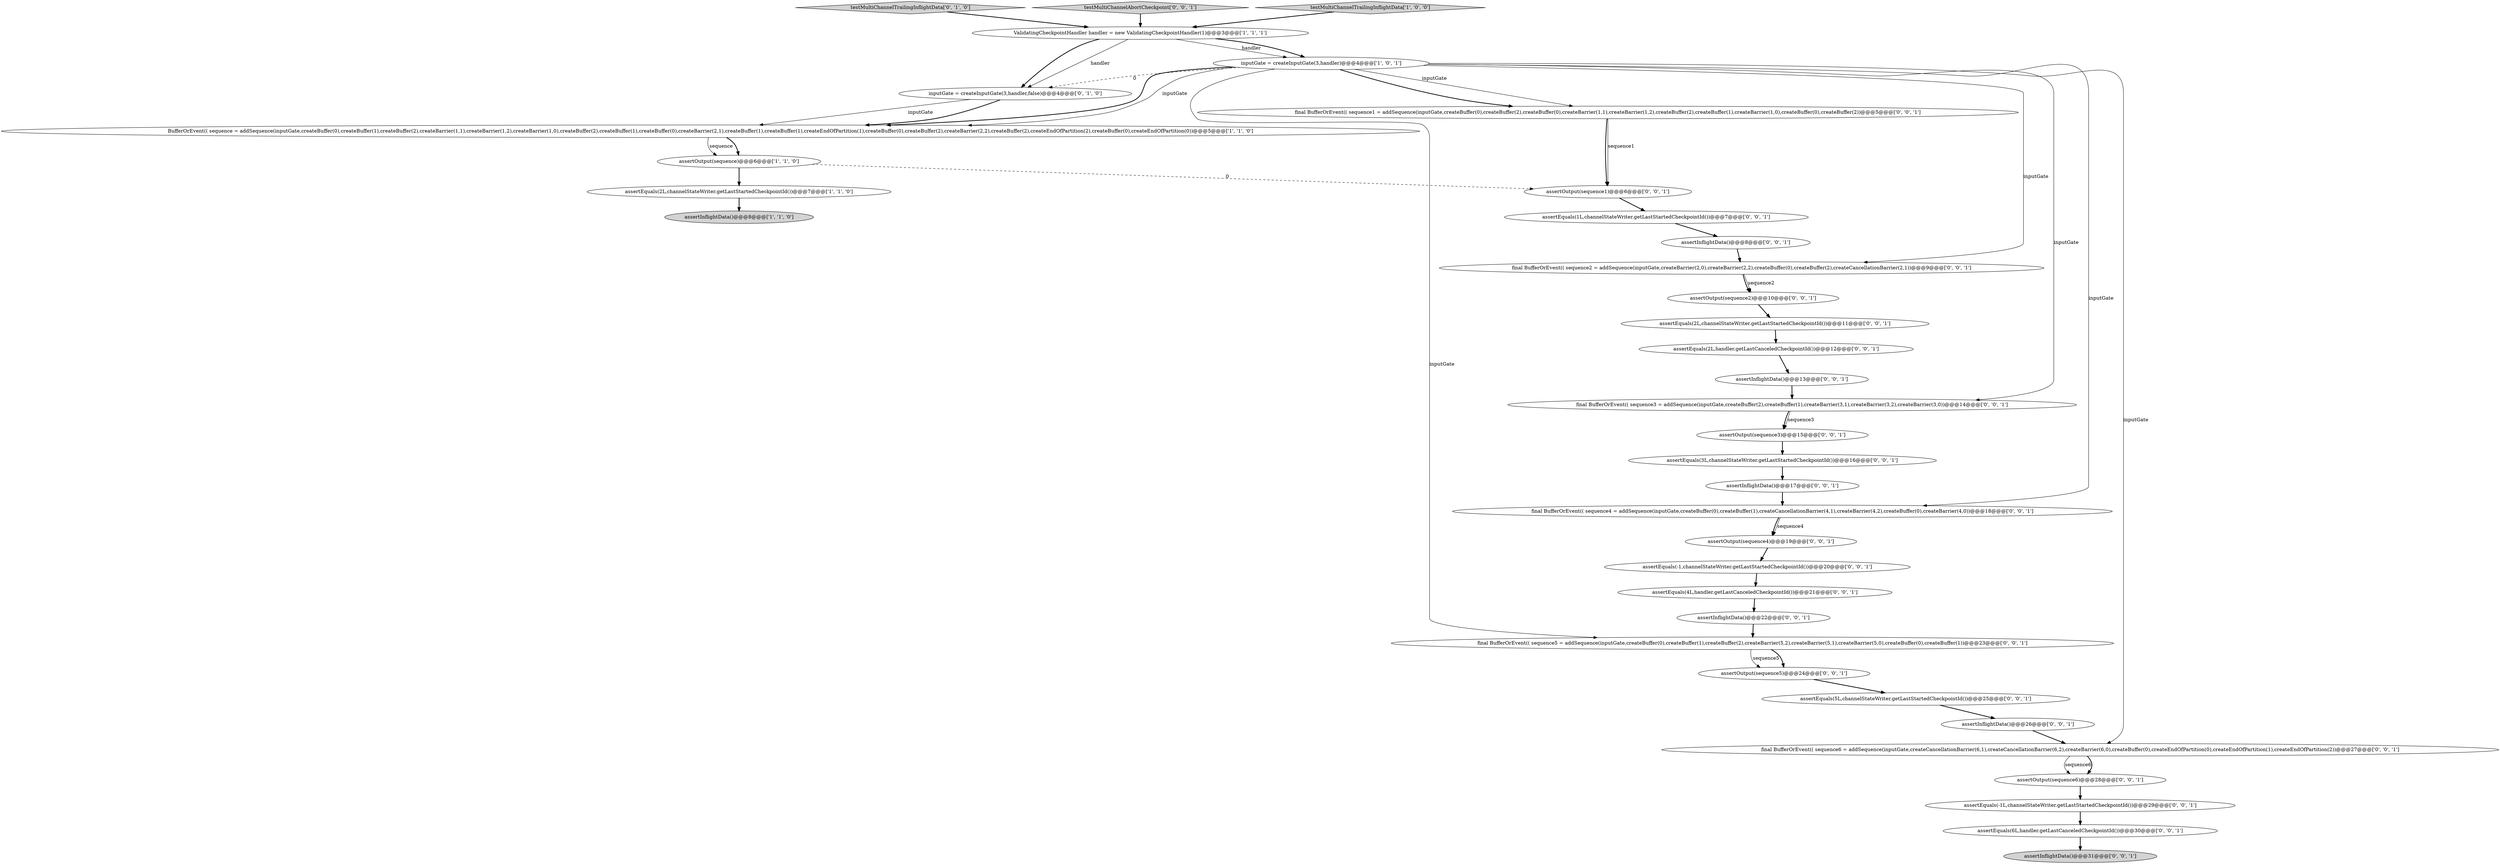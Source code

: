 digraph {
18 [style = filled, label = "assertInflightData()@@@31@@@['0', '0', '1']", fillcolor = lightgray, shape = ellipse image = "AAA0AAABBB3BBB"];
25 [style = filled, label = "assertInflightData()@@@13@@@['0', '0', '1']", fillcolor = white, shape = ellipse image = "AAA0AAABBB3BBB"];
24 [style = filled, label = "final BufferOrEvent(( sequence1 = addSequence(inputGate,createBuffer(0),createBuffer(2),createBuffer(0),createBarrier(1,1),createBarrier(1,2),createBuffer(2),createBuffer(1),createBarrier(1,0),createBuffer(0),createBuffer(2))@@@5@@@['0', '0', '1']", fillcolor = white, shape = ellipse image = "AAA0AAABBB3BBB"];
5 [style = filled, label = "assertInflightData()@@@8@@@['1', '1', '0']", fillcolor = lightgray, shape = ellipse image = "AAA0AAABBB1BBB"];
12 [style = filled, label = "assertInflightData()@@@22@@@['0', '0', '1']", fillcolor = white, shape = ellipse image = "AAA0AAABBB3BBB"];
4 [style = filled, label = "assertOutput(sequence)@@@6@@@['1', '1', '0']", fillcolor = white, shape = ellipse image = "AAA0AAABBB1BBB"];
21 [style = filled, label = "assertInflightData()@@@26@@@['0', '0', '1']", fillcolor = white, shape = ellipse image = "AAA0AAABBB3BBB"];
1 [style = filled, label = "inputGate = createInputGate(3,handler)@@@4@@@['1', '0', '1']", fillcolor = white, shape = ellipse image = "AAA0AAABBB1BBB"];
10 [style = filled, label = "assertEquals(5L,channelStateWriter.getLastStartedCheckpointId())@@@25@@@['0', '0', '1']", fillcolor = white, shape = ellipse image = "AAA0AAABBB3BBB"];
14 [style = filled, label = "assertEquals(6L,handler.getLastCanceledCheckpointId())@@@30@@@['0', '0', '1']", fillcolor = white, shape = ellipse image = "AAA0AAABBB3BBB"];
27 [style = filled, label = "assertEquals(2L,handler.getLastCanceledCheckpointId())@@@12@@@['0', '0', '1']", fillcolor = white, shape = ellipse image = "AAA0AAABBB3BBB"];
34 [style = filled, label = "assertOutput(sequence3)@@@15@@@['0', '0', '1']", fillcolor = white, shape = ellipse image = "AAA0AAABBB3BBB"];
22 [style = filled, label = "assertOutput(sequence2)@@@10@@@['0', '0', '1']", fillcolor = white, shape = ellipse image = "AAA0AAABBB3BBB"];
20 [style = filled, label = "final BufferOrEvent(( sequence6 = addSequence(inputGate,createCancellationBarrier(6,1),createCancellationBarrier(6,2),createBarrier(6,0),createBuffer(0),createEndOfPartition(0),createEndOfPartition(1),createEndOfPartition(2))@@@27@@@['0', '0', '1']", fillcolor = white, shape = ellipse image = "AAA0AAABBB3BBB"];
33 [style = filled, label = "assertOutput(sequence5)@@@24@@@['0', '0', '1']", fillcolor = white, shape = ellipse image = "AAA0AAABBB3BBB"];
29 [style = filled, label = "final BufferOrEvent(( sequence5 = addSequence(inputGate,createBuffer(0),createBuffer(1),createBuffer(2),createBarrier(5,2),createBarrier(5,1),createBarrier(5,0),createBuffer(0),createBuffer(1))@@@23@@@['0', '0', '1']", fillcolor = white, shape = ellipse image = "AAA0AAABBB3BBB"];
9 [style = filled, label = "final BufferOrEvent(( sequence2 = addSequence(inputGate,createBarrier(2,0),createBarrier(2,2),createBuffer(0),createBuffer(2),createCancellationBarrier(2,1))@@@9@@@['0', '0', '1']", fillcolor = white, shape = ellipse image = "AAA0AAABBB3BBB"];
30 [style = filled, label = "assertEquals(1L,channelStateWriter.getLastStartedCheckpointId())@@@7@@@['0', '0', '1']", fillcolor = white, shape = ellipse image = "AAA0AAABBB3BBB"];
17 [style = filled, label = "assertEquals(-1L,channelStateWriter.getLastStartedCheckpointId())@@@29@@@['0', '0', '1']", fillcolor = white, shape = ellipse image = "AAA0AAABBB3BBB"];
19 [style = filled, label = "assertInflightData()@@@17@@@['0', '0', '1']", fillcolor = white, shape = ellipse image = "AAA0AAABBB3BBB"];
8 [style = filled, label = "inputGate = createInputGate(3,handler,false)@@@4@@@['0', '1', '0']", fillcolor = white, shape = ellipse image = "AAA1AAABBB2BBB"];
11 [style = filled, label = "assertEquals(2L,channelStateWriter.getLastStartedCheckpointId())@@@11@@@['0', '0', '1']", fillcolor = white, shape = ellipse image = "AAA0AAABBB3BBB"];
28 [style = filled, label = "assertEquals(3L,channelStateWriter.getLastStartedCheckpointId())@@@16@@@['0', '0', '1']", fillcolor = white, shape = ellipse image = "AAA0AAABBB3BBB"];
7 [style = filled, label = "testMultiChannelTrailingInflightData['0', '1', '0']", fillcolor = lightgray, shape = diamond image = "AAA0AAABBB2BBB"];
35 [style = filled, label = "final BufferOrEvent(( sequence4 = addSequence(inputGate,createBuffer(0),createBuffer(1),createCancellationBarrier(4,1),createBarrier(4,2),createBuffer(0),createBarrier(4,0))@@@18@@@['0', '0', '1']", fillcolor = white, shape = ellipse image = "AAA0AAABBB3BBB"];
31 [style = filled, label = "assertEquals(-1,channelStateWriter.getLastStartedCheckpointId())@@@20@@@['0', '0', '1']", fillcolor = white, shape = ellipse image = "AAA0AAABBB3BBB"];
2 [style = filled, label = "ValidatingCheckpointHandler handler = new ValidatingCheckpointHandler(1)@@@3@@@['1', '1', '1']", fillcolor = white, shape = ellipse image = "AAA0AAABBB1BBB"];
15 [style = filled, label = "assertOutput(sequence1)@@@6@@@['0', '0', '1']", fillcolor = white, shape = ellipse image = "AAA0AAABBB3BBB"];
6 [style = filled, label = "BufferOrEvent(( sequence = addSequence(inputGate,createBuffer(0),createBuffer(1),createBuffer(2),createBarrier(1,1),createBarrier(1,2),createBarrier(1,0),createBuffer(2),createBuffer(1),createBuffer(0),createBarrier(2,1),createBuffer(1),createBuffer(1),createEndOfPartition(1),createBuffer(0),createBuffer(2),createBarrier(2,2),createBuffer(2),createEndOfPartition(2),createBuffer(0),createEndOfPartition(0))@@@5@@@['1', '1', '0']", fillcolor = white, shape = ellipse image = "AAA0AAABBB1BBB"];
26 [style = filled, label = "assertInflightData()@@@8@@@['0', '0', '1']", fillcolor = white, shape = ellipse image = "AAA0AAABBB3BBB"];
32 [style = filled, label = "testMultiChannelAbortCheckpoint['0', '0', '1']", fillcolor = lightgray, shape = diamond image = "AAA0AAABBB3BBB"];
0 [style = filled, label = "assertEquals(2L,channelStateWriter.getLastStartedCheckpointId())@@@7@@@['1', '1', '0']", fillcolor = white, shape = ellipse image = "AAA0AAABBB1BBB"];
13 [style = filled, label = "assertOutput(sequence4)@@@19@@@['0', '0', '1']", fillcolor = white, shape = ellipse image = "AAA0AAABBB3BBB"];
3 [style = filled, label = "testMultiChannelTrailingInflightData['1', '0', '0']", fillcolor = lightgray, shape = diamond image = "AAA0AAABBB1BBB"];
36 [style = filled, label = "assertOutput(sequence6)@@@28@@@['0', '0', '1']", fillcolor = white, shape = ellipse image = "AAA0AAABBB3BBB"];
16 [style = filled, label = "final BufferOrEvent(( sequence3 = addSequence(inputGate,createBuffer(2),createBuffer(1),createBarrier(3,1),createBarrier(3,2),createBarrier(3,0))@@@14@@@['0', '0', '1']", fillcolor = white, shape = ellipse image = "AAA0AAABBB3BBB"];
23 [style = filled, label = "assertEquals(4L,handler.getLastCanceledCheckpointId())@@@21@@@['0', '0', '1']", fillcolor = white, shape = ellipse image = "AAA0AAABBB3BBB"];
22->11 [style = bold, label=""];
9->22 [style = bold, label=""];
2->1 [style = solid, label="handler"];
15->30 [style = bold, label=""];
30->26 [style = bold, label=""];
10->21 [style = bold, label=""];
6->4 [style = bold, label=""];
8->6 [style = solid, label="inputGate"];
1->24 [style = solid, label="inputGate"];
1->16 [style = solid, label="inputGate"];
27->25 [style = bold, label=""];
34->28 [style = bold, label=""];
14->18 [style = bold, label=""];
3->2 [style = bold, label=""];
33->10 [style = bold, label=""];
24->15 [style = solid, label="sequence1"];
24->15 [style = bold, label=""];
28->19 [style = bold, label=""];
4->15 [style = dashed, label="0"];
16->34 [style = bold, label=""];
13->31 [style = bold, label=""];
35->13 [style = bold, label=""];
17->14 [style = bold, label=""];
8->6 [style = bold, label=""];
16->34 [style = solid, label="sequence3"];
1->8 [style = dashed, label="0"];
1->24 [style = bold, label=""];
1->6 [style = bold, label=""];
26->9 [style = bold, label=""];
1->20 [style = solid, label="inputGate"];
35->13 [style = solid, label="sequence4"];
2->8 [style = bold, label=""];
11->27 [style = bold, label=""];
25->16 [style = bold, label=""];
21->20 [style = bold, label=""];
32->2 [style = bold, label=""];
23->12 [style = bold, label=""];
2->1 [style = bold, label=""];
20->36 [style = solid, label="sequence6"];
19->35 [style = bold, label=""];
12->29 [style = bold, label=""];
1->35 [style = solid, label="inputGate"];
9->22 [style = solid, label="sequence2"];
20->36 [style = bold, label=""];
0->5 [style = bold, label=""];
2->8 [style = solid, label="handler"];
1->9 [style = solid, label="inputGate"];
29->33 [style = solid, label="sequence5"];
31->23 [style = bold, label=""];
36->17 [style = bold, label=""];
29->33 [style = bold, label=""];
1->6 [style = solid, label="inputGate"];
1->29 [style = solid, label="inputGate"];
4->0 [style = bold, label=""];
6->4 [style = solid, label="sequence"];
7->2 [style = bold, label=""];
}

